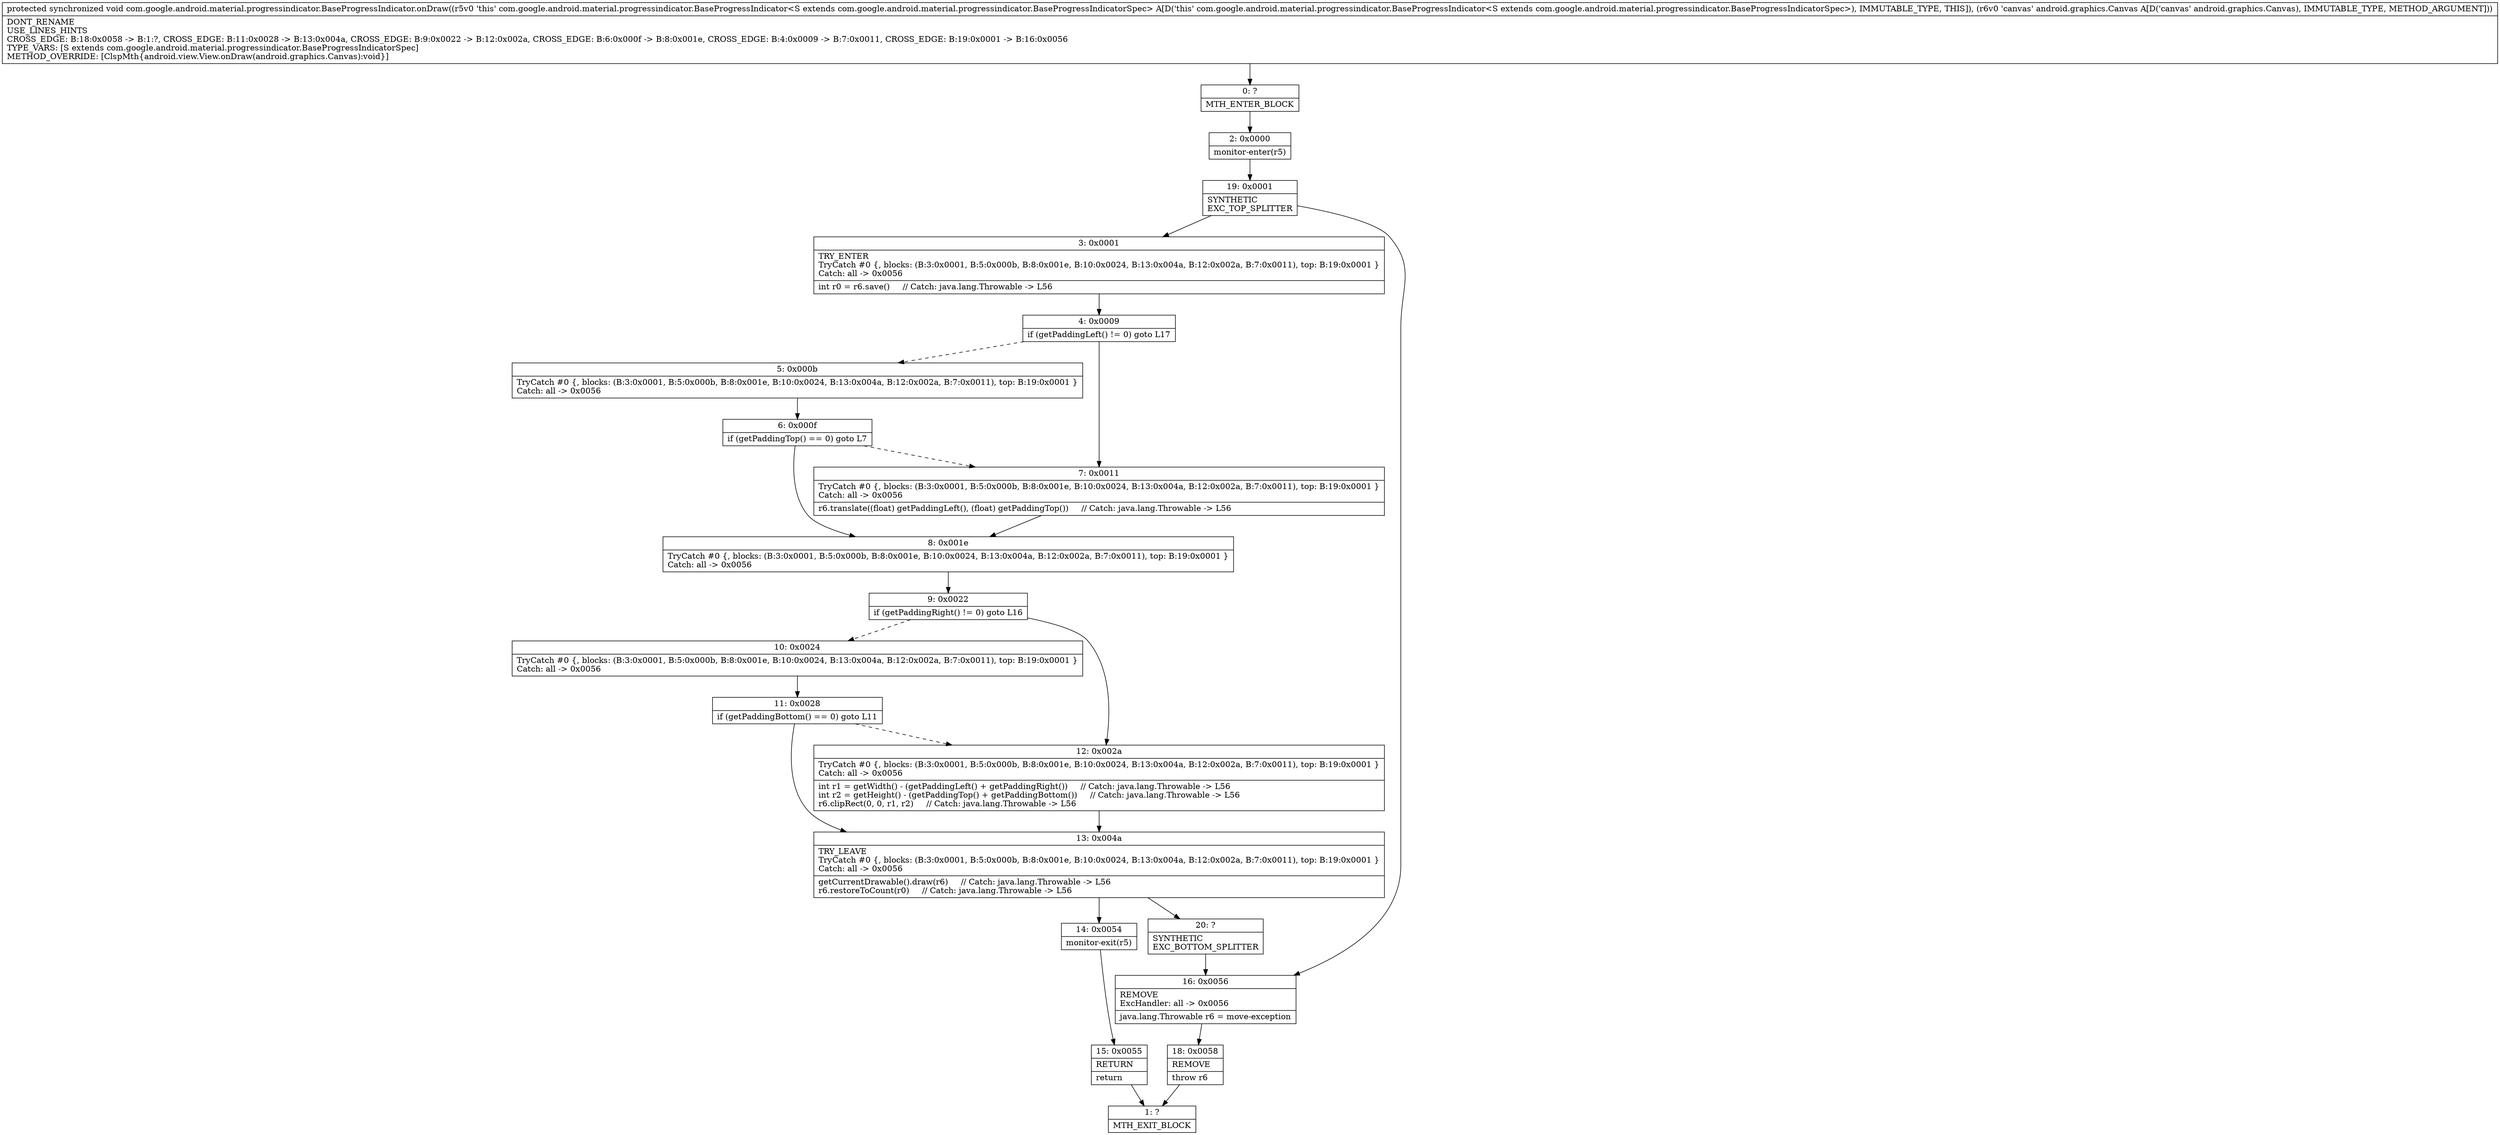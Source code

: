 digraph "CFG forcom.google.android.material.progressindicator.BaseProgressIndicator.onDraw(Landroid\/graphics\/Canvas;)V" {
Node_0 [shape=record,label="{0\:\ ?|MTH_ENTER_BLOCK\l}"];
Node_2 [shape=record,label="{2\:\ 0x0000|monitor\-enter(r5)\l}"];
Node_19 [shape=record,label="{19\:\ 0x0001|SYNTHETIC\lEXC_TOP_SPLITTER\l}"];
Node_3 [shape=record,label="{3\:\ 0x0001|TRY_ENTER\lTryCatch #0 \{, blocks: (B:3:0x0001, B:5:0x000b, B:8:0x001e, B:10:0x0024, B:13:0x004a, B:12:0x002a, B:7:0x0011), top: B:19:0x0001 \}\lCatch: all \-\> 0x0056\l|int r0 = r6.save()     \/\/ Catch: java.lang.Throwable \-\> L56\l}"];
Node_4 [shape=record,label="{4\:\ 0x0009|if (getPaddingLeft() != 0) goto L17\l}"];
Node_5 [shape=record,label="{5\:\ 0x000b|TryCatch #0 \{, blocks: (B:3:0x0001, B:5:0x000b, B:8:0x001e, B:10:0x0024, B:13:0x004a, B:12:0x002a, B:7:0x0011), top: B:19:0x0001 \}\lCatch: all \-\> 0x0056\l}"];
Node_6 [shape=record,label="{6\:\ 0x000f|if (getPaddingTop() == 0) goto L7\l}"];
Node_8 [shape=record,label="{8\:\ 0x001e|TryCatch #0 \{, blocks: (B:3:0x0001, B:5:0x000b, B:8:0x001e, B:10:0x0024, B:13:0x004a, B:12:0x002a, B:7:0x0011), top: B:19:0x0001 \}\lCatch: all \-\> 0x0056\l}"];
Node_9 [shape=record,label="{9\:\ 0x0022|if (getPaddingRight() != 0) goto L16\l}"];
Node_10 [shape=record,label="{10\:\ 0x0024|TryCatch #0 \{, blocks: (B:3:0x0001, B:5:0x000b, B:8:0x001e, B:10:0x0024, B:13:0x004a, B:12:0x002a, B:7:0x0011), top: B:19:0x0001 \}\lCatch: all \-\> 0x0056\l}"];
Node_11 [shape=record,label="{11\:\ 0x0028|if (getPaddingBottom() == 0) goto L11\l}"];
Node_13 [shape=record,label="{13\:\ 0x004a|TRY_LEAVE\lTryCatch #0 \{, blocks: (B:3:0x0001, B:5:0x000b, B:8:0x001e, B:10:0x0024, B:13:0x004a, B:12:0x002a, B:7:0x0011), top: B:19:0x0001 \}\lCatch: all \-\> 0x0056\l|getCurrentDrawable().draw(r6)     \/\/ Catch: java.lang.Throwable \-\> L56\lr6.restoreToCount(r0)     \/\/ Catch: java.lang.Throwable \-\> L56\l}"];
Node_14 [shape=record,label="{14\:\ 0x0054|monitor\-exit(r5)\l}"];
Node_15 [shape=record,label="{15\:\ 0x0055|RETURN\l|return\l}"];
Node_1 [shape=record,label="{1\:\ ?|MTH_EXIT_BLOCK\l}"];
Node_20 [shape=record,label="{20\:\ ?|SYNTHETIC\lEXC_BOTTOM_SPLITTER\l}"];
Node_12 [shape=record,label="{12\:\ 0x002a|TryCatch #0 \{, blocks: (B:3:0x0001, B:5:0x000b, B:8:0x001e, B:10:0x0024, B:13:0x004a, B:12:0x002a, B:7:0x0011), top: B:19:0x0001 \}\lCatch: all \-\> 0x0056\l|int r1 = getWidth() \- (getPaddingLeft() + getPaddingRight())     \/\/ Catch: java.lang.Throwable \-\> L56\lint r2 = getHeight() \- (getPaddingTop() + getPaddingBottom())     \/\/ Catch: java.lang.Throwable \-\> L56\lr6.clipRect(0, 0, r1, r2)     \/\/ Catch: java.lang.Throwable \-\> L56\l}"];
Node_7 [shape=record,label="{7\:\ 0x0011|TryCatch #0 \{, blocks: (B:3:0x0001, B:5:0x000b, B:8:0x001e, B:10:0x0024, B:13:0x004a, B:12:0x002a, B:7:0x0011), top: B:19:0x0001 \}\lCatch: all \-\> 0x0056\l|r6.translate((float) getPaddingLeft(), (float) getPaddingTop())     \/\/ Catch: java.lang.Throwable \-\> L56\l}"];
Node_16 [shape=record,label="{16\:\ 0x0056|REMOVE\lExcHandler: all \-\> 0x0056\l|java.lang.Throwable r6 = move\-exception\l}"];
Node_18 [shape=record,label="{18\:\ 0x0058|REMOVE\l|throw r6\l}"];
MethodNode[shape=record,label="{protected synchronized void com.google.android.material.progressindicator.BaseProgressIndicator.onDraw((r5v0 'this' com.google.android.material.progressindicator.BaseProgressIndicator\<S extends com.google.android.material.progressindicator.BaseProgressIndicatorSpec\> A[D('this' com.google.android.material.progressindicator.BaseProgressIndicator\<S extends com.google.android.material.progressindicator.BaseProgressIndicatorSpec\>), IMMUTABLE_TYPE, THIS]), (r6v0 'canvas' android.graphics.Canvas A[D('canvas' android.graphics.Canvas), IMMUTABLE_TYPE, METHOD_ARGUMENT]))  | DONT_RENAME\lUSE_LINES_HINTS\lCROSS_EDGE: B:18:0x0058 \-\> B:1:?, CROSS_EDGE: B:11:0x0028 \-\> B:13:0x004a, CROSS_EDGE: B:9:0x0022 \-\> B:12:0x002a, CROSS_EDGE: B:6:0x000f \-\> B:8:0x001e, CROSS_EDGE: B:4:0x0009 \-\> B:7:0x0011, CROSS_EDGE: B:19:0x0001 \-\> B:16:0x0056\lTYPE_VARS: [S extends com.google.android.material.progressindicator.BaseProgressIndicatorSpec]\lMETHOD_OVERRIDE: [ClspMth\{android.view.View.onDraw(android.graphics.Canvas):void\}]\l}"];
MethodNode -> Node_0;Node_0 -> Node_2;
Node_2 -> Node_19;
Node_19 -> Node_3;
Node_19 -> Node_16;
Node_3 -> Node_4;
Node_4 -> Node_5[style=dashed];
Node_4 -> Node_7;
Node_5 -> Node_6;
Node_6 -> Node_7[style=dashed];
Node_6 -> Node_8;
Node_8 -> Node_9;
Node_9 -> Node_10[style=dashed];
Node_9 -> Node_12;
Node_10 -> Node_11;
Node_11 -> Node_12[style=dashed];
Node_11 -> Node_13;
Node_13 -> Node_14;
Node_13 -> Node_20;
Node_14 -> Node_15;
Node_15 -> Node_1;
Node_20 -> Node_16;
Node_12 -> Node_13;
Node_7 -> Node_8;
Node_16 -> Node_18;
Node_18 -> Node_1;
}

